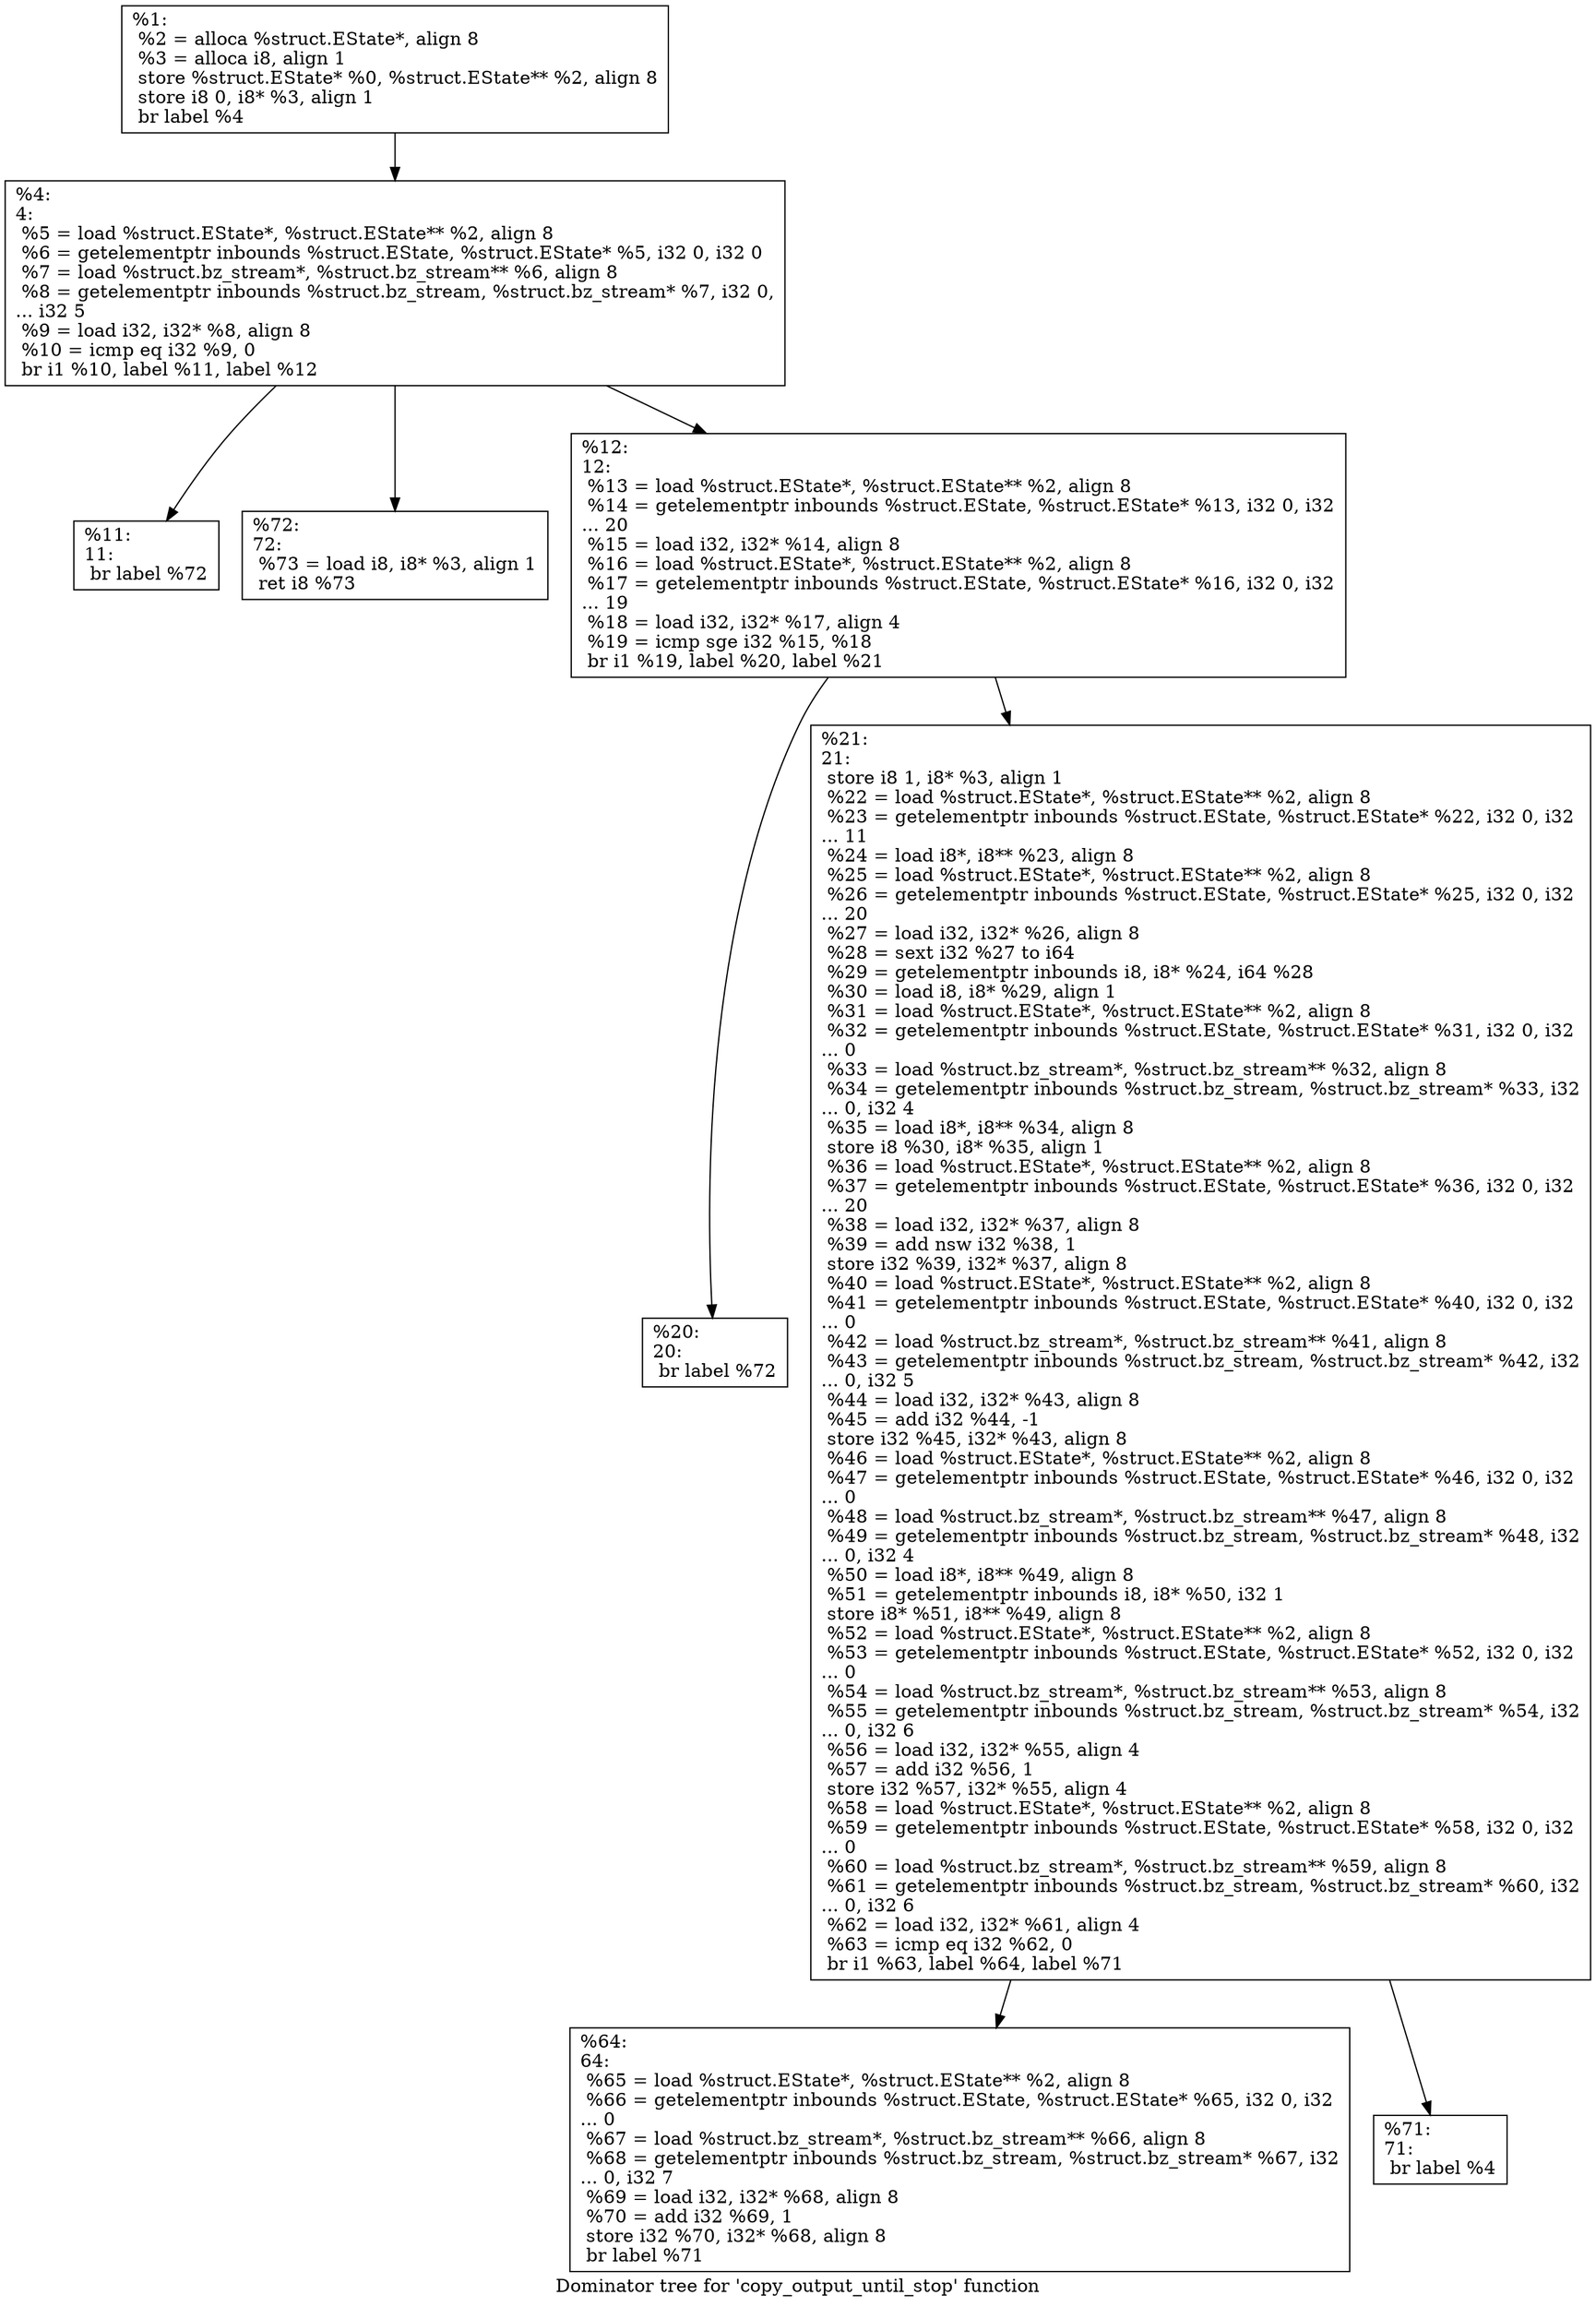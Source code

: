 digraph "Dominator tree for 'copy_output_until_stop' function" {
	label="Dominator tree for 'copy_output_until_stop' function";

	Node0xdb4c60 [shape=record,label="{%1:\l  %2 = alloca %struct.EState*, align 8\l  %3 = alloca i8, align 1\l  store %struct.EState* %0, %struct.EState** %2, align 8\l  store i8 0, i8* %3, align 1\l  br label %4\l}"];
	Node0xdb4c60 -> Node0xdb42f0;
	Node0xdb42f0 [shape=record,label="{%4:\l4:                                                \l  %5 = load %struct.EState*, %struct.EState** %2, align 8\l  %6 = getelementptr inbounds %struct.EState, %struct.EState* %5, i32 0, i32 0\l  %7 = load %struct.bz_stream*, %struct.bz_stream** %6, align 8\l  %8 = getelementptr inbounds %struct.bz_stream, %struct.bz_stream* %7, i32 0,\l... i32 5\l  %9 = load i32, i32* %8, align 8\l  %10 = icmp eq i32 %9, 0\l  br i1 %10, label %11, label %12\l}"];
	Node0xdb42f0 -> Node0xdee540;
	Node0xdb42f0 -> Node0xb0c8a0;
	Node0xdb42f0 -> Node0xbfc970;
	Node0xdee540 [shape=record,label="{%11:\l11:                                               \l  br label %72\l}"];
	Node0xb0c8a0 [shape=record,label="{%72:\l72:                                               \l  %73 = load i8, i8* %3, align 1\l  ret i8 %73\l}"];
	Node0xbfc970 [shape=record,label="{%12:\l12:                                               \l  %13 = load %struct.EState*, %struct.EState** %2, align 8\l  %14 = getelementptr inbounds %struct.EState, %struct.EState* %13, i32 0, i32\l... 20\l  %15 = load i32, i32* %14, align 8\l  %16 = load %struct.EState*, %struct.EState** %2, align 8\l  %17 = getelementptr inbounds %struct.EState, %struct.EState* %16, i32 0, i32\l... 19\l  %18 = load i32, i32* %17, align 4\l  %19 = icmp sge i32 %15, %18\l  br i1 %19, label %20, label %21\l}"];
	Node0xbfc970 -> Node0xdcb8a0;
	Node0xbfc970 -> Node0xdbdd00;
	Node0xdcb8a0 [shape=record,label="{%20:\l20:                                               \l  br label %72\l}"];
	Node0xdbdd00 [shape=record,label="{%21:\l21:                                               \l  store i8 1, i8* %3, align 1\l  %22 = load %struct.EState*, %struct.EState** %2, align 8\l  %23 = getelementptr inbounds %struct.EState, %struct.EState* %22, i32 0, i32\l... 11\l  %24 = load i8*, i8** %23, align 8\l  %25 = load %struct.EState*, %struct.EState** %2, align 8\l  %26 = getelementptr inbounds %struct.EState, %struct.EState* %25, i32 0, i32\l... 20\l  %27 = load i32, i32* %26, align 8\l  %28 = sext i32 %27 to i64\l  %29 = getelementptr inbounds i8, i8* %24, i64 %28\l  %30 = load i8, i8* %29, align 1\l  %31 = load %struct.EState*, %struct.EState** %2, align 8\l  %32 = getelementptr inbounds %struct.EState, %struct.EState* %31, i32 0, i32\l... 0\l  %33 = load %struct.bz_stream*, %struct.bz_stream** %32, align 8\l  %34 = getelementptr inbounds %struct.bz_stream, %struct.bz_stream* %33, i32\l... 0, i32 4\l  %35 = load i8*, i8** %34, align 8\l  store i8 %30, i8* %35, align 1\l  %36 = load %struct.EState*, %struct.EState** %2, align 8\l  %37 = getelementptr inbounds %struct.EState, %struct.EState* %36, i32 0, i32\l... 20\l  %38 = load i32, i32* %37, align 8\l  %39 = add nsw i32 %38, 1\l  store i32 %39, i32* %37, align 8\l  %40 = load %struct.EState*, %struct.EState** %2, align 8\l  %41 = getelementptr inbounds %struct.EState, %struct.EState* %40, i32 0, i32\l... 0\l  %42 = load %struct.bz_stream*, %struct.bz_stream** %41, align 8\l  %43 = getelementptr inbounds %struct.bz_stream, %struct.bz_stream* %42, i32\l... 0, i32 5\l  %44 = load i32, i32* %43, align 8\l  %45 = add i32 %44, -1\l  store i32 %45, i32* %43, align 8\l  %46 = load %struct.EState*, %struct.EState** %2, align 8\l  %47 = getelementptr inbounds %struct.EState, %struct.EState* %46, i32 0, i32\l... 0\l  %48 = load %struct.bz_stream*, %struct.bz_stream** %47, align 8\l  %49 = getelementptr inbounds %struct.bz_stream, %struct.bz_stream* %48, i32\l... 0, i32 4\l  %50 = load i8*, i8** %49, align 8\l  %51 = getelementptr inbounds i8, i8* %50, i32 1\l  store i8* %51, i8** %49, align 8\l  %52 = load %struct.EState*, %struct.EState** %2, align 8\l  %53 = getelementptr inbounds %struct.EState, %struct.EState* %52, i32 0, i32\l... 0\l  %54 = load %struct.bz_stream*, %struct.bz_stream** %53, align 8\l  %55 = getelementptr inbounds %struct.bz_stream, %struct.bz_stream* %54, i32\l... 0, i32 6\l  %56 = load i32, i32* %55, align 4\l  %57 = add i32 %56, 1\l  store i32 %57, i32* %55, align 4\l  %58 = load %struct.EState*, %struct.EState** %2, align 8\l  %59 = getelementptr inbounds %struct.EState, %struct.EState* %58, i32 0, i32\l... 0\l  %60 = load %struct.bz_stream*, %struct.bz_stream** %59, align 8\l  %61 = getelementptr inbounds %struct.bz_stream, %struct.bz_stream* %60, i32\l... 0, i32 6\l  %62 = load i32, i32* %61, align 4\l  %63 = icmp eq i32 %62, 0\l  br i1 %63, label %64, label %71\l}"];
	Node0xdbdd00 -> Node0xd8ee10;
	Node0xdbdd00 -> Node0xe5f820;
	Node0xd8ee10 [shape=record,label="{%64:\l64:                                               \l  %65 = load %struct.EState*, %struct.EState** %2, align 8\l  %66 = getelementptr inbounds %struct.EState, %struct.EState* %65, i32 0, i32\l... 0\l  %67 = load %struct.bz_stream*, %struct.bz_stream** %66, align 8\l  %68 = getelementptr inbounds %struct.bz_stream, %struct.bz_stream* %67, i32\l... 0, i32 7\l  %69 = load i32, i32* %68, align 8\l  %70 = add i32 %69, 1\l  store i32 %70, i32* %68, align 8\l  br label %71\l}"];
	Node0xe5f820 [shape=record,label="{%71:\l71:                                               \l  br label %4\l}"];
}

